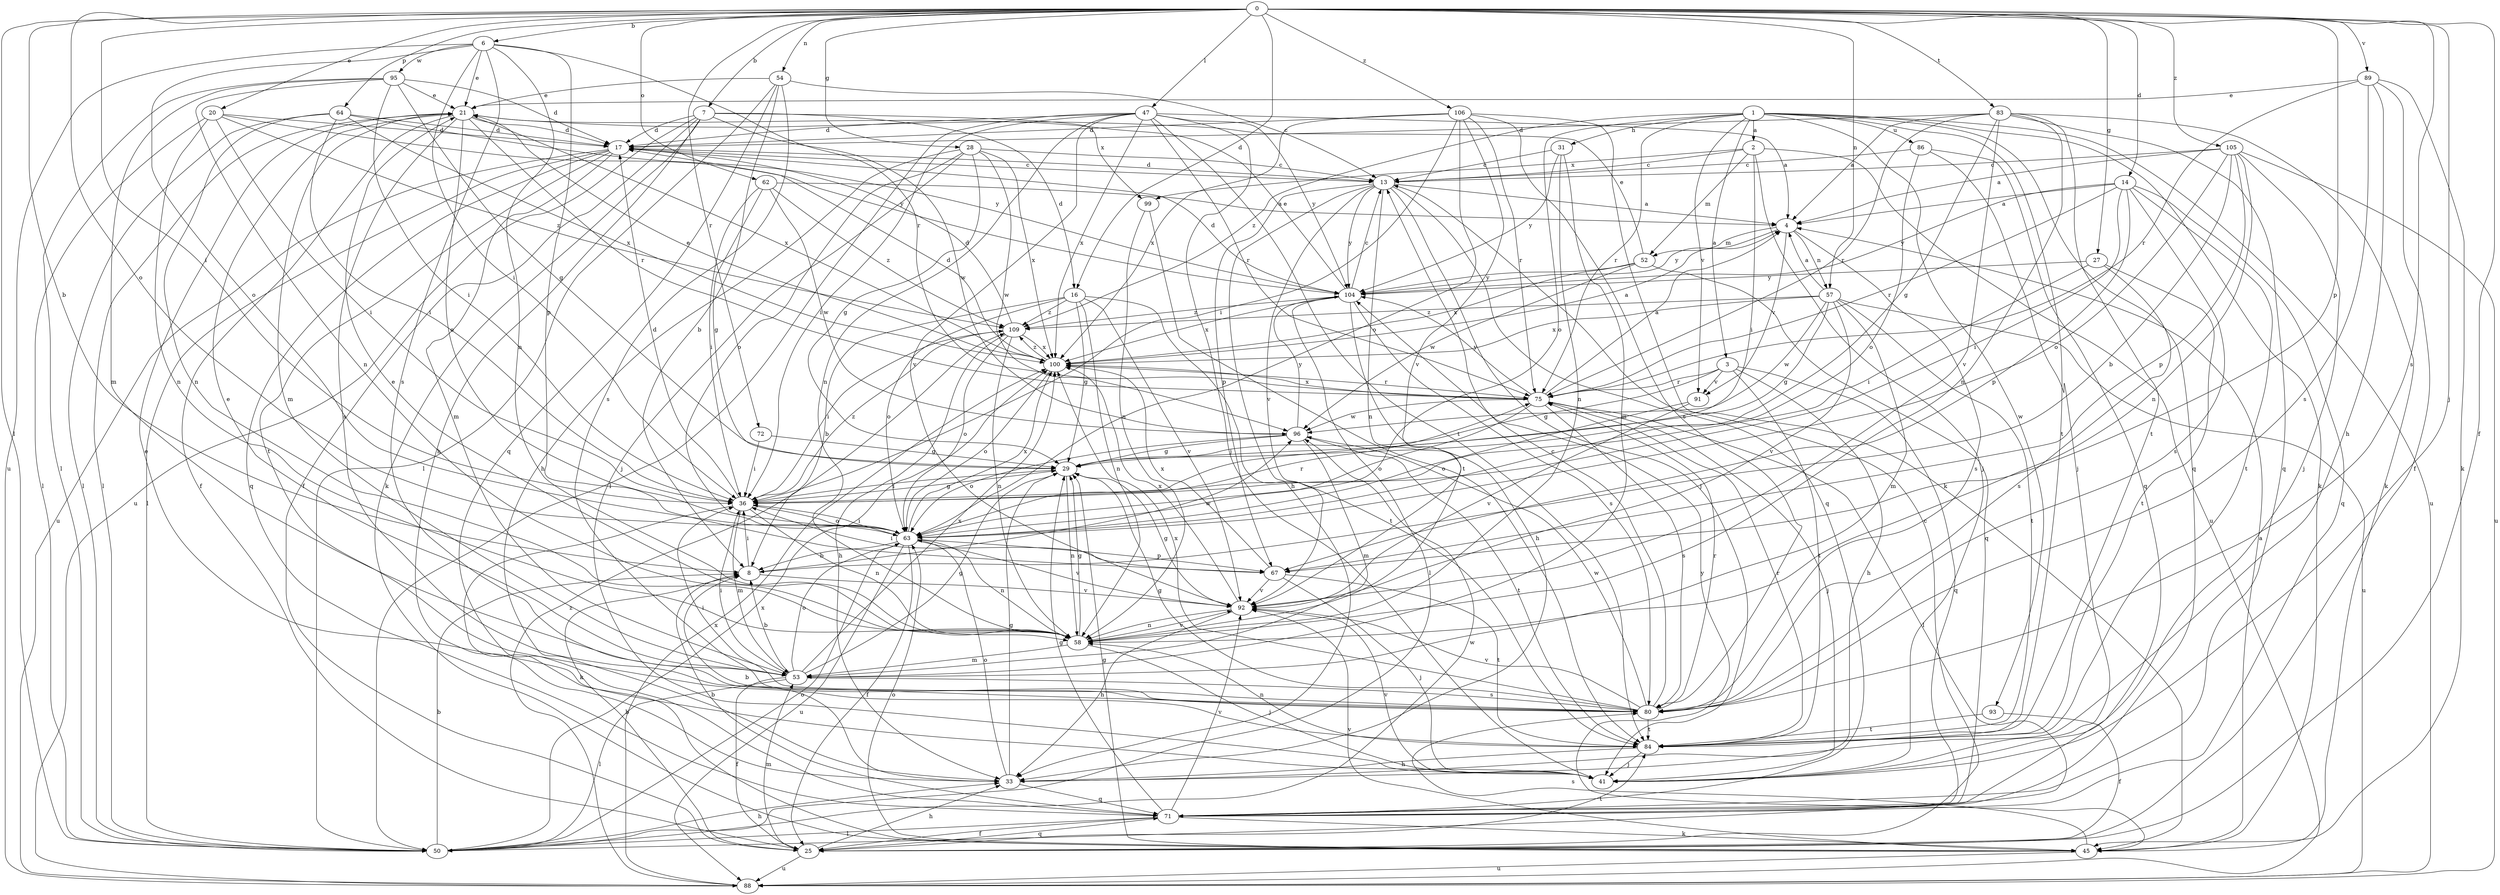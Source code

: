 strict digraph  {
0;
1;
2;
3;
4;
6;
7;
8;
13;
14;
16;
17;
20;
21;
25;
27;
28;
29;
31;
33;
36;
41;
45;
47;
50;
52;
53;
54;
57;
58;
62;
63;
64;
67;
71;
72;
75;
80;
83;
84;
86;
88;
89;
91;
92;
93;
95;
96;
99;
100;
104;
105;
106;
109;
0 -> 6  [label=b];
0 -> 7  [label=b];
0 -> 8  [label=b];
0 -> 14  [label=d];
0 -> 16  [label=d];
0 -> 20  [label=e];
0 -> 25  [label=f];
0 -> 27  [label=g];
0 -> 28  [label=g];
0 -> 36  [label=i];
0 -> 41  [label=j];
0 -> 47  [label=l];
0 -> 50  [label=l];
0 -> 54  [label=n];
0 -> 57  [label=n];
0 -> 62  [label=o];
0 -> 63  [label=o];
0 -> 64  [label=p];
0 -> 67  [label=p];
0 -> 72  [label=r];
0 -> 80  [label=s];
0 -> 83  [label=t];
0 -> 89  [label=v];
0 -> 105  [label=z];
0 -> 106  [label=z];
1 -> 2  [label=a];
1 -> 3  [label=a];
1 -> 31  [label=h];
1 -> 45  [label=k];
1 -> 63  [label=o];
1 -> 71  [label=q];
1 -> 75  [label=r];
1 -> 84  [label=t];
1 -> 86  [label=u];
1 -> 88  [label=u];
1 -> 91  [label=v];
1 -> 93  [label=w];
1 -> 109  [label=z];
2 -> 13  [label=c];
2 -> 36  [label=i];
2 -> 41  [label=j];
2 -> 52  [label=m];
2 -> 88  [label=u];
2 -> 99  [label=x];
3 -> 29  [label=g];
3 -> 33  [label=h];
3 -> 71  [label=q];
3 -> 75  [label=r];
3 -> 84  [label=t];
3 -> 91  [label=v];
4 -> 52  [label=m];
4 -> 57  [label=n];
4 -> 80  [label=s];
4 -> 91  [label=v];
4 -> 104  [label=y];
6 -> 21  [label=e];
6 -> 36  [label=i];
6 -> 58  [label=n];
6 -> 63  [label=o];
6 -> 67  [label=p];
6 -> 75  [label=r];
6 -> 80  [label=s];
6 -> 88  [label=u];
6 -> 95  [label=w];
7 -> 16  [label=d];
7 -> 17  [label=d];
7 -> 25  [label=f];
7 -> 33  [label=h];
7 -> 45  [label=k];
7 -> 88  [label=u];
7 -> 96  [label=w];
7 -> 99  [label=x];
8 -> 36  [label=i];
8 -> 92  [label=v];
8 -> 96  [label=w];
13 -> 4  [label=a];
13 -> 17  [label=d];
13 -> 33  [label=h];
13 -> 41  [label=j];
13 -> 58  [label=n];
13 -> 67  [label=p];
13 -> 71  [label=q];
13 -> 92  [label=v];
13 -> 104  [label=y];
14 -> 4  [label=a];
14 -> 36  [label=i];
14 -> 67  [label=p];
14 -> 71  [label=q];
14 -> 75  [label=r];
14 -> 80  [label=s];
14 -> 84  [label=t];
14 -> 104  [label=y];
16 -> 8  [label=b];
16 -> 29  [label=g];
16 -> 58  [label=n];
16 -> 63  [label=o];
16 -> 84  [label=t];
16 -> 92  [label=v];
16 -> 109  [label=z];
17 -> 13  [label=c];
17 -> 50  [label=l];
17 -> 53  [label=m];
17 -> 71  [label=q];
17 -> 84  [label=t];
17 -> 88  [label=u];
20 -> 17  [label=d];
20 -> 36  [label=i];
20 -> 50  [label=l];
20 -> 58  [label=n];
20 -> 104  [label=y];
20 -> 109  [label=z];
21 -> 17  [label=d];
21 -> 25  [label=f];
21 -> 50  [label=l];
21 -> 53  [label=m];
21 -> 63  [label=o];
21 -> 75  [label=r];
21 -> 80  [label=s];
21 -> 100  [label=x];
25 -> 8  [label=b];
25 -> 13  [label=c];
25 -> 33  [label=h];
25 -> 53  [label=m];
25 -> 71  [label=q];
25 -> 84  [label=t];
25 -> 88  [label=u];
27 -> 36  [label=i];
27 -> 80  [label=s];
27 -> 84  [label=t];
27 -> 104  [label=y];
28 -> 13  [label=c];
28 -> 29  [label=g];
28 -> 33  [label=h];
28 -> 41  [label=j];
28 -> 63  [label=o];
28 -> 96  [label=w];
28 -> 100  [label=x];
29 -> 36  [label=i];
29 -> 58  [label=n];
31 -> 13  [label=c];
31 -> 53  [label=m];
31 -> 58  [label=n];
31 -> 104  [label=y];
33 -> 8  [label=b];
33 -> 29  [label=g];
33 -> 63  [label=o];
33 -> 71  [label=q];
36 -> 17  [label=d];
36 -> 29  [label=g];
36 -> 45  [label=k];
36 -> 53  [label=m];
36 -> 58  [label=n];
36 -> 63  [label=o];
36 -> 109  [label=z];
41 -> 21  [label=e];
41 -> 92  [label=v];
45 -> 4  [label=a];
45 -> 29  [label=g];
45 -> 63  [label=o];
45 -> 80  [label=s];
45 -> 88  [label=u];
45 -> 92  [label=v];
45 -> 104  [label=y];
47 -> 4  [label=a];
47 -> 17  [label=d];
47 -> 36  [label=i];
47 -> 41  [label=j];
47 -> 50  [label=l];
47 -> 58  [label=n];
47 -> 75  [label=r];
47 -> 84  [label=t];
47 -> 92  [label=v];
47 -> 100  [label=x];
47 -> 104  [label=y];
50 -> 8  [label=b];
50 -> 33  [label=h];
50 -> 63  [label=o];
50 -> 96  [label=w];
50 -> 100  [label=x];
52 -> 21  [label=e];
52 -> 71  [label=q];
52 -> 96  [label=w];
52 -> 100  [label=x];
52 -> 104  [label=y];
53 -> 8  [label=b];
53 -> 21  [label=e];
53 -> 25  [label=f];
53 -> 29  [label=g];
53 -> 36  [label=i];
53 -> 50  [label=l];
53 -> 63  [label=o];
53 -> 80  [label=s];
53 -> 100  [label=x];
54 -> 8  [label=b];
54 -> 13  [label=c];
54 -> 21  [label=e];
54 -> 50  [label=l];
54 -> 71  [label=q];
54 -> 80  [label=s];
57 -> 4  [label=a];
57 -> 29  [label=g];
57 -> 53  [label=m];
57 -> 84  [label=t];
57 -> 88  [label=u];
57 -> 92  [label=v];
57 -> 96  [label=w];
57 -> 100  [label=x];
57 -> 109  [label=z];
58 -> 21  [label=e];
58 -> 29  [label=g];
58 -> 41  [label=j];
58 -> 53  [label=m];
58 -> 92  [label=v];
62 -> 4  [label=a];
62 -> 29  [label=g];
62 -> 36  [label=i];
62 -> 96  [label=w];
62 -> 109  [label=z];
63 -> 8  [label=b];
63 -> 25  [label=f];
63 -> 36  [label=i];
63 -> 58  [label=n];
63 -> 67  [label=p];
63 -> 75  [label=r];
63 -> 88  [label=u];
63 -> 92  [label=v];
63 -> 100  [label=x];
64 -> 17  [label=d];
64 -> 36  [label=i];
64 -> 50  [label=l];
64 -> 58  [label=n];
64 -> 100  [label=x];
64 -> 104  [label=y];
67 -> 36  [label=i];
67 -> 41  [label=j];
67 -> 84  [label=t];
67 -> 92  [label=v];
67 -> 100  [label=x];
71 -> 8  [label=b];
71 -> 25  [label=f];
71 -> 29  [label=g];
71 -> 45  [label=k];
71 -> 50  [label=l];
71 -> 92  [label=v];
72 -> 29  [label=g];
72 -> 36  [label=i];
75 -> 4  [label=a];
75 -> 41  [label=j];
75 -> 50  [label=l];
75 -> 63  [label=o];
75 -> 80  [label=s];
75 -> 96  [label=w];
75 -> 100  [label=x];
75 -> 104  [label=y];
80 -> 13  [label=c];
80 -> 29  [label=g];
80 -> 36  [label=i];
80 -> 75  [label=r];
80 -> 84  [label=t];
80 -> 92  [label=v];
80 -> 96  [label=w];
80 -> 100  [label=x];
83 -> 4  [label=a];
83 -> 17  [label=d];
83 -> 29  [label=g];
83 -> 45  [label=k];
83 -> 58  [label=n];
83 -> 71  [label=q];
83 -> 75  [label=r];
83 -> 84  [label=t];
83 -> 92  [label=v];
84 -> 33  [label=h];
84 -> 41  [label=j];
84 -> 58  [label=n];
84 -> 75  [label=r];
86 -> 13  [label=c];
86 -> 41  [label=j];
86 -> 63  [label=o];
86 -> 71  [label=q];
88 -> 100  [label=x];
88 -> 109  [label=z];
89 -> 21  [label=e];
89 -> 25  [label=f];
89 -> 33  [label=h];
89 -> 45  [label=k];
89 -> 75  [label=r];
89 -> 80  [label=s];
91 -> 63  [label=o];
91 -> 92  [label=v];
92 -> 29  [label=g];
92 -> 33  [label=h];
92 -> 58  [label=n];
92 -> 100  [label=x];
93 -> 25  [label=f];
93 -> 84  [label=t];
95 -> 17  [label=d];
95 -> 21  [label=e];
95 -> 29  [label=g];
95 -> 36  [label=i];
95 -> 50  [label=l];
95 -> 53  [label=m];
95 -> 58  [label=n];
96 -> 29  [label=g];
96 -> 53  [label=m];
96 -> 63  [label=o];
96 -> 84  [label=t];
96 -> 104  [label=y];
99 -> 58  [label=n];
99 -> 84  [label=t];
100 -> 4  [label=a];
100 -> 17  [label=d];
100 -> 21  [label=e];
100 -> 63  [label=o];
100 -> 75  [label=r];
100 -> 109  [label=z];
104 -> 13  [label=c];
104 -> 17  [label=d];
104 -> 21  [label=e];
104 -> 33  [label=h];
104 -> 50  [label=l];
104 -> 80  [label=s];
104 -> 100  [label=x];
104 -> 109  [label=z];
105 -> 4  [label=a];
105 -> 8  [label=b];
105 -> 13  [label=c];
105 -> 41  [label=j];
105 -> 58  [label=n];
105 -> 63  [label=o];
105 -> 67  [label=p];
105 -> 88  [label=u];
106 -> 17  [label=d];
106 -> 36  [label=i];
106 -> 45  [label=k];
106 -> 63  [label=o];
106 -> 75  [label=r];
106 -> 80  [label=s];
106 -> 92  [label=v];
106 -> 100  [label=x];
109 -> 17  [label=d];
109 -> 33  [label=h];
109 -> 36  [label=i];
109 -> 58  [label=n];
109 -> 63  [label=o];
109 -> 100  [label=x];
}
